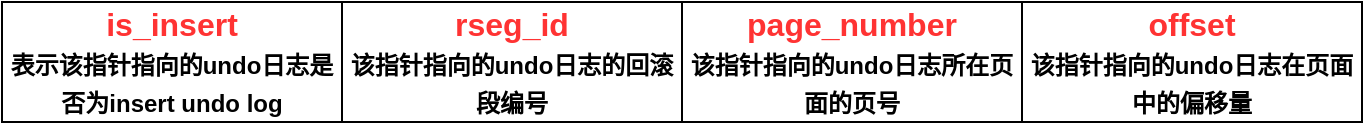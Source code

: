 <mxfile version="15.2.7" type="device"><diagram id="JCf8NOMjuTXF5OYQbIPn" name="第 1 页"><mxGraphModel dx="1422" dy="822" grid="1" gridSize="10" guides="1" tooltips="1" connect="1" arrows="1" fold="1" page="1" pageScale="1" pageWidth="827" pageHeight="1169" math="0" shadow="0"><root><mxCell id="0"/><mxCell id="1" parent="0"/><mxCell id="XFknhj1WoYef0fDy0LVg-1" value="&lt;b style=&quot;font-size: 16px&quot;&gt;&lt;font color=&quot;#ff3333&quot; style=&quot;font-size: 16px&quot;&gt;is_insert&lt;br&gt;&lt;/font&gt;&lt;font style=&quot;font-size: 12px&quot;&gt;表示该指针指向的undo日志是否为insert undo log&lt;/font&gt;&lt;/b&gt;" style="rounded=0;whiteSpace=wrap;html=1;" vertex="1" parent="1"><mxGeometry x="70" y="190" width="170" height="60" as="geometry"/></mxCell><mxCell id="XFknhj1WoYef0fDy0LVg-2" value="&lt;b style=&quot;font-size: 16px&quot;&gt;&lt;font color=&quot;#ff3333&quot; style=&quot;font-size: 16px&quot;&gt;rseg_id&lt;br&gt;&lt;/font&gt;&lt;font style=&quot;font-size: 12px&quot;&gt;该指针指向的undo日志的回滚段编号&lt;/font&gt;&lt;/b&gt;" style="rounded=0;whiteSpace=wrap;html=1;" vertex="1" parent="1"><mxGeometry x="240" y="190" width="170" height="60" as="geometry"/></mxCell><mxCell id="XFknhj1WoYef0fDy0LVg-3" value="&lt;b style=&quot;font-size: 16px&quot;&gt;&lt;font color=&quot;#ff3333&quot; style=&quot;font-size: 16px&quot;&gt;page_number&lt;br&gt;&lt;/font&gt;&lt;font style=&quot;font-size: 12px&quot;&gt;该指针指向的undo日志所在页面的页号&lt;/font&gt;&lt;/b&gt;" style="rounded=0;whiteSpace=wrap;html=1;" vertex="1" parent="1"><mxGeometry x="410" y="190" width="170" height="60" as="geometry"/></mxCell><mxCell id="XFknhj1WoYef0fDy0LVg-4" value="&lt;b style=&quot;font-size: 16px&quot;&gt;&lt;font color=&quot;#ff3333&quot; style=&quot;font-size: 16px&quot;&gt;offset&lt;br&gt;&lt;/font&gt;&lt;font style=&quot;font-size: 12px&quot;&gt;该指针指向的undo日志在页面中的偏移量&lt;/font&gt;&lt;/b&gt;" style="rounded=0;whiteSpace=wrap;html=1;" vertex="1" parent="1"><mxGeometry x="580" y="190" width="170" height="60" as="geometry"/></mxCell></root></mxGraphModel></diagram></mxfile>
